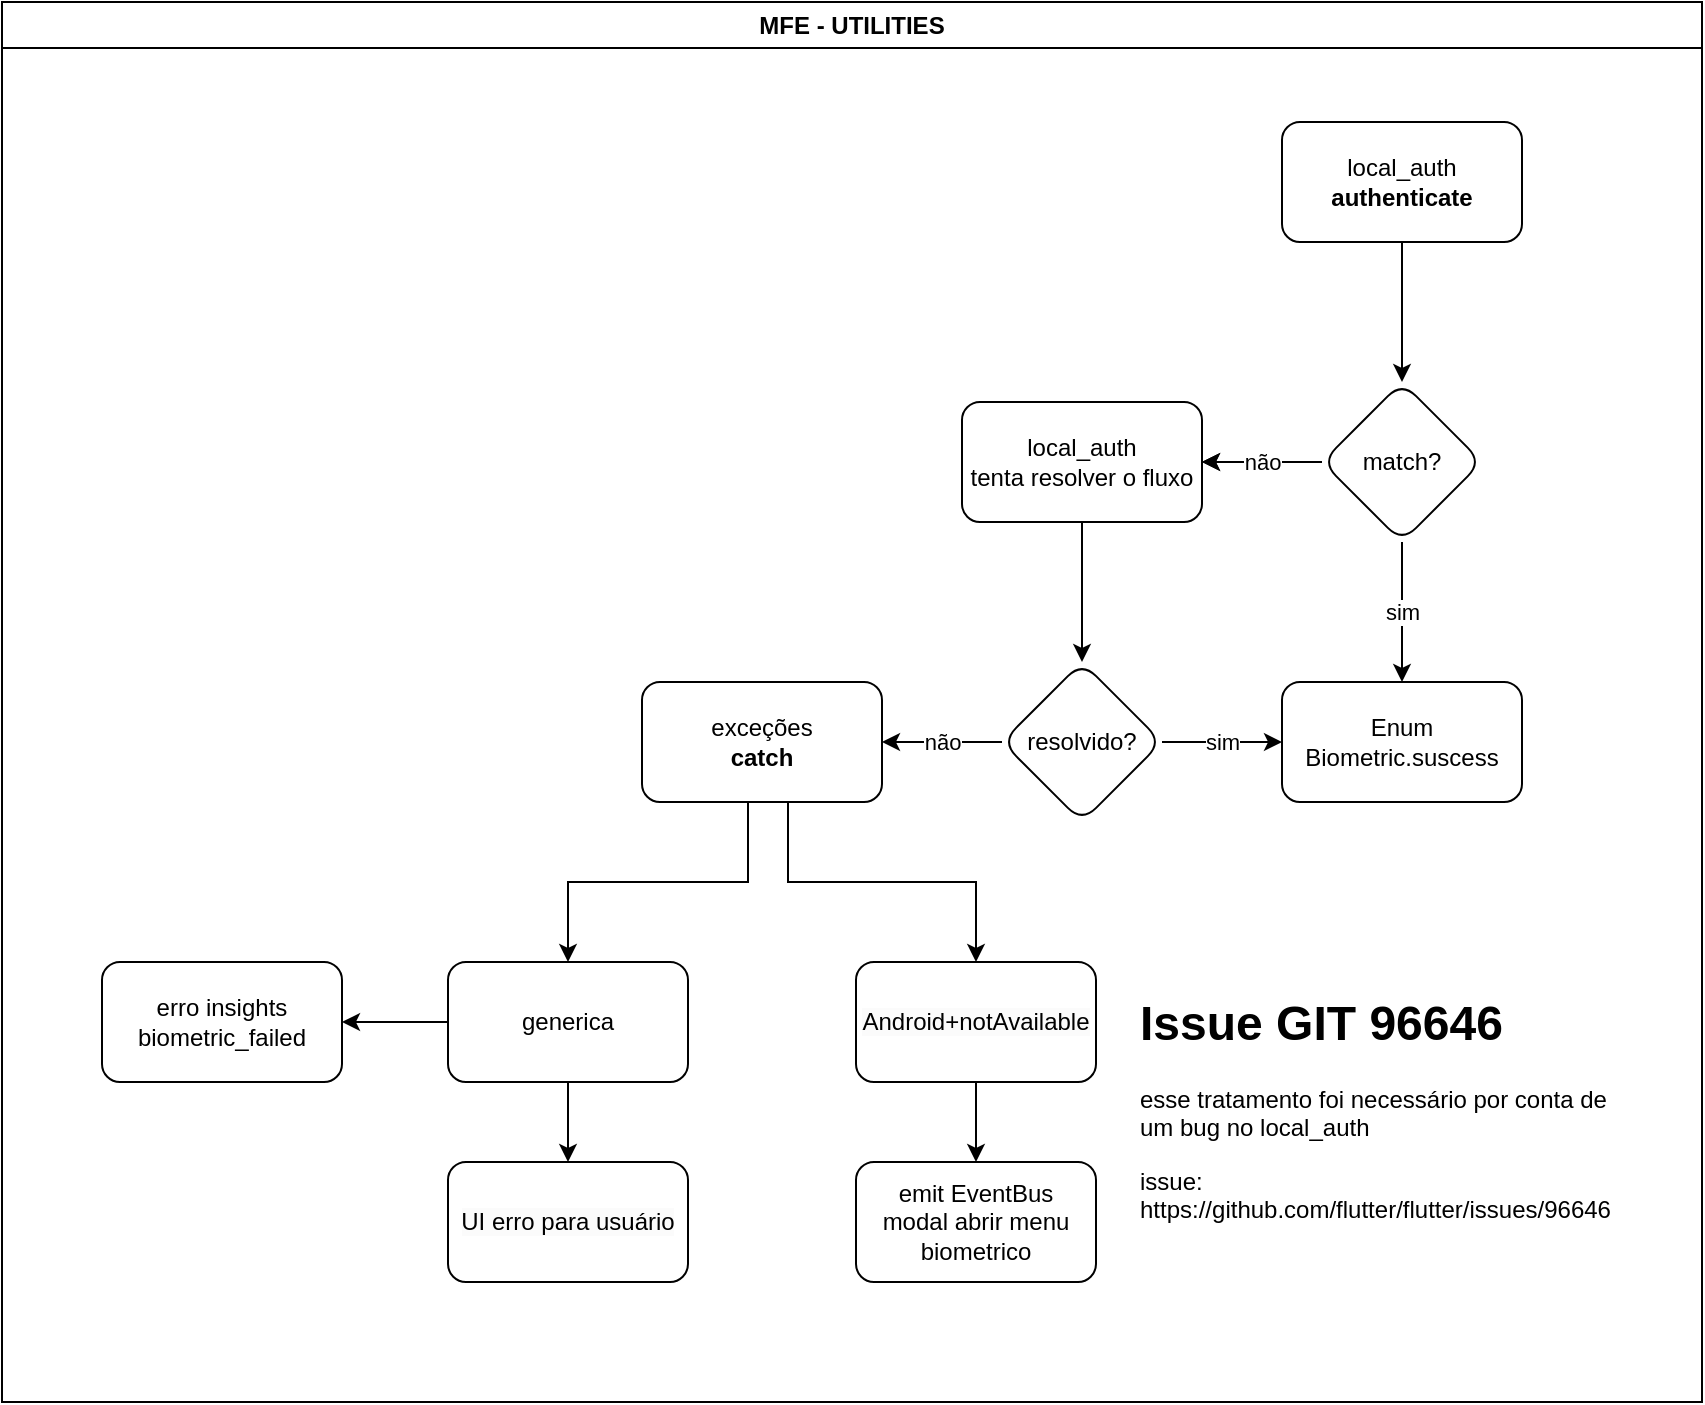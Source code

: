 <mxfile version="24.2.2" type="github">
  <diagram name="Page-1" id="7aqCi2-gou_1MsXE5nKl">
    <mxGraphModel dx="3187" dy="1540" grid="1" gridSize="10" guides="1" tooltips="1" connect="1" arrows="1" fold="1" page="1" pageScale="1" pageWidth="827" pageHeight="1169" math="0" shadow="0">
      <root>
        <mxCell id="0" />
        <mxCell id="1" parent="0" />
        <mxCell id="aK0WpfesQRl-djgzvzo7-55" value="" style="edgeStyle=orthogonalEdgeStyle;rounded=0;orthogonalLoop=1;jettySize=auto;html=1;" parent="1" source="aK0WpfesQRl-djgzvzo7-52" target="aK0WpfesQRl-djgzvzo7-54" edge="1">
          <mxGeometry relative="1" as="geometry" />
        </mxCell>
        <mxCell id="aK0WpfesQRl-djgzvzo7-52" value="local_auth&lt;div&gt;&lt;b&gt;authenticate&lt;/b&gt;&lt;/div&gt;" style="rounded=1;whiteSpace=wrap;html=1;" parent="1" vertex="1">
          <mxGeometry x="650" y="200" width="120" height="60" as="geometry" />
        </mxCell>
        <mxCell id="aK0WpfesQRl-djgzvzo7-59" value="" style="edgeStyle=orthogonalEdgeStyle;rounded=0;orthogonalLoop=1;jettySize=auto;html=1;" parent="1" source="aK0WpfesQRl-djgzvzo7-54" target="aK0WpfesQRl-djgzvzo7-58" edge="1">
          <mxGeometry relative="1" as="geometry" />
        </mxCell>
        <mxCell id="aK0WpfesQRl-djgzvzo7-66" value="não" style="edgeStyle=orthogonalEdgeStyle;rounded=0;orthogonalLoop=1;jettySize=auto;html=1;" parent="1" source="aK0WpfesQRl-djgzvzo7-54" target="aK0WpfesQRl-djgzvzo7-58" edge="1">
          <mxGeometry relative="1" as="geometry" />
        </mxCell>
        <mxCell id="aK0WpfesQRl-djgzvzo7-54" value="match?" style="rhombus;whiteSpace=wrap;html=1;rounded=1;" parent="1" vertex="1">
          <mxGeometry x="670" y="330" width="80" height="80" as="geometry" />
        </mxCell>
        <mxCell id="aK0WpfesQRl-djgzvzo7-56" value="Enum&lt;div&gt;Biometric.suscess&lt;/div&gt;" style="whiteSpace=wrap;html=1;rounded=1;" parent="1" vertex="1">
          <mxGeometry x="650" y="480" width="120" height="60" as="geometry" />
        </mxCell>
        <mxCell id="aK0WpfesQRl-djgzvzo7-61" value="" style="edgeStyle=orthogonalEdgeStyle;rounded=0;orthogonalLoop=1;jettySize=auto;html=1;" parent="1" source="aK0WpfesQRl-djgzvzo7-58" target="aK0WpfesQRl-djgzvzo7-60" edge="1">
          <mxGeometry relative="1" as="geometry" />
        </mxCell>
        <mxCell id="aK0WpfesQRl-djgzvzo7-58" value="local_auth&lt;div&gt;tenta resolver o fluxo&lt;/div&gt;" style="whiteSpace=wrap;html=1;rounded=1;" parent="1" vertex="1">
          <mxGeometry x="490" y="340" width="120" height="60" as="geometry" />
        </mxCell>
        <mxCell id="aK0WpfesQRl-djgzvzo7-63" value="sim" style="edgeStyle=orthogonalEdgeStyle;rounded=0;orthogonalLoop=1;jettySize=auto;html=1;entryX=0;entryY=0.5;entryDx=0;entryDy=0;" parent="1" source="aK0WpfesQRl-djgzvzo7-60" target="aK0WpfesQRl-djgzvzo7-56" edge="1">
          <mxGeometry relative="1" as="geometry" />
        </mxCell>
        <mxCell id="aK0WpfesQRl-djgzvzo7-65" value="não" style="edgeStyle=orthogonalEdgeStyle;rounded=0;orthogonalLoop=1;jettySize=auto;html=1;" parent="1" source="aK0WpfesQRl-djgzvzo7-60" target="aK0WpfesQRl-djgzvzo7-64" edge="1">
          <mxGeometry relative="1" as="geometry" />
        </mxCell>
        <mxCell id="aK0WpfesQRl-djgzvzo7-60" value="resolvido?" style="rhombus;whiteSpace=wrap;html=1;rounded=1;" parent="1" vertex="1">
          <mxGeometry x="510" y="470" width="80" height="80" as="geometry" />
        </mxCell>
        <mxCell id="aK0WpfesQRl-djgzvzo7-57" value="sim" style="edgeStyle=orthogonalEdgeStyle;rounded=0;orthogonalLoop=1;jettySize=auto;html=1;" parent="1" source="aK0WpfesQRl-djgzvzo7-54" target="aK0WpfesQRl-djgzvzo7-56" edge="1">
          <mxGeometry relative="1" as="geometry" />
        </mxCell>
        <mxCell id="aK0WpfesQRl-djgzvzo7-75" value="" style="edgeStyle=orthogonalEdgeStyle;rounded=0;orthogonalLoop=1;jettySize=auto;html=1;" parent="1" source="aK0WpfesQRl-djgzvzo7-64" target="aK0WpfesQRl-djgzvzo7-74" edge="1">
          <mxGeometry relative="1" as="geometry">
            <Array as="points">
              <mxPoint x="403" y="580" />
              <mxPoint x="497" y="580" />
            </Array>
          </mxGeometry>
        </mxCell>
        <mxCell id="aK0WpfesQRl-djgzvzo7-77" value="" style="edgeStyle=orthogonalEdgeStyle;rounded=0;orthogonalLoop=1;jettySize=auto;html=1;" parent="1" source="aK0WpfesQRl-djgzvzo7-64" target="aK0WpfesQRl-djgzvzo7-76" edge="1">
          <mxGeometry relative="1" as="geometry">
            <Array as="points">
              <mxPoint x="383" y="580" />
              <mxPoint x="293" y="580" />
            </Array>
          </mxGeometry>
        </mxCell>
        <mxCell id="aK0WpfesQRl-djgzvzo7-64" value="exceções&lt;div&gt;&lt;b&gt;catch&lt;/b&gt;&lt;/div&gt;" style="whiteSpace=wrap;html=1;rounded=1;" parent="1" vertex="1">
          <mxGeometry x="330" y="480" width="120" height="60" as="geometry" />
        </mxCell>
        <mxCell id="uFCmPriLI4l2OT3lbVlF-4" value="" style="edgeStyle=orthogonalEdgeStyle;rounded=0;orthogonalLoop=1;jettySize=auto;html=1;" edge="1" parent="1" source="aK0WpfesQRl-djgzvzo7-74" target="uFCmPriLI4l2OT3lbVlF-3">
          <mxGeometry relative="1" as="geometry" />
        </mxCell>
        <mxCell id="aK0WpfesQRl-djgzvzo7-74" value="&lt;span style=&quot;caret-color: rgb(0, 0, 0); color: rgb(0, 0, 0); font-family: Helvetica; font-size: 12px; font-style: normal; font-variant-caps: normal; font-weight: 400; letter-spacing: normal; orphans: auto; text-align: center; text-indent: 0px; text-transform: none; white-space: normal; widows: auto; word-spacing: 0px; -webkit-text-stroke-width: 0px; background-color: rgb(251, 251, 251); text-decoration: none; display: inline !important; float: none;&quot;&gt;Android+notAvailable&lt;/span&gt;" style="whiteSpace=wrap;html=1;rounded=1;" parent="1" vertex="1">
          <mxGeometry x="437" y="620" width="120" height="60" as="geometry" />
        </mxCell>
        <mxCell id="aK0WpfesQRl-djgzvzo7-79" value="" style="edgeStyle=orthogonalEdgeStyle;rounded=0;orthogonalLoop=1;jettySize=auto;html=1;" parent="1" source="aK0WpfesQRl-djgzvzo7-76" target="aK0WpfesQRl-djgzvzo7-78" edge="1">
          <mxGeometry relative="1" as="geometry" />
        </mxCell>
        <mxCell id="uFCmPriLI4l2OT3lbVlF-2" value="" style="edgeStyle=orthogonalEdgeStyle;rounded=0;orthogonalLoop=1;jettySize=auto;html=1;" edge="1" parent="1" source="aK0WpfesQRl-djgzvzo7-76" target="uFCmPriLI4l2OT3lbVlF-1">
          <mxGeometry relative="1" as="geometry" />
        </mxCell>
        <mxCell id="aK0WpfesQRl-djgzvzo7-76" value="generica" style="whiteSpace=wrap;html=1;rounded=1;" parent="1" vertex="1">
          <mxGeometry x="233" y="620" width="120" height="60" as="geometry" />
        </mxCell>
        <mxCell id="aK0WpfesQRl-djgzvzo7-78" value="&lt;span style=&quot;caret-color: rgb(0, 0, 0); color: rgb(0, 0, 0); font-family: Helvetica; font-size: 12px; font-style: normal; font-variant-caps: normal; font-weight: 400; letter-spacing: normal; orphans: auto; text-align: center; text-indent: 0px; text-transform: none; white-space: normal; widows: auto; word-spacing: 0px; -webkit-text-stroke-width: 0px; background-color: rgb(251, 251, 251); text-decoration: none; display: inline !important; float: none;&quot;&gt;UI erro para usuário&lt;/span&gt;" style="whiteSpace=wrap;html=1;rounded=1;" parent="1" vertex="1">
          <mxGeometry x="233" y="720" width="120" height="60" as="geometry" />
        </mxCell>
        <mxCell id="uFCmPriLI4l2OT3lbVlF-1" value="erro insights&lt;div&gt;biometric_failed&lt;/div&gt;" style="whiteSpace=wrap;html=1;rounded=1;" vertex="1" parent="1">
          <mxGeometry x="60" y="620" width="120" height="60" as="geometry" />
        </mxCell>
        <mxCell id="uFCmPriLI4l2OT3lbVlF-3" value="emit EventBus&lt;div&gt;modal abrir menu biometrico&lt;/div&gt;" style="whiteSpace=wrap;html=1;rounded=1;" vertex="1" parent="1">
          <mxGeometry x="437" y="720" width="120" height="60" as="geometry" />
        </mxCell>
        <mxCell id="uFCmPriLI4l2OT3lbVlF-6" value="&lt;h1 style=&quot;margin-top: 0px;&quot;&gt;Issue GIT 96646&lt;/h1&gt;&lt;p&gt;esse tratamento foi necessário por conta de um bug no local_auth&lt;/p&gt;&lt;p&gt;issue: https://github.com/flutter/flutter/issues/96646&lt;/p&gt;" style="text;html=1;whiteSpace=wrap;overflow=hidden;rounded=0;" vertex="1" parent="1">
          <mxGeometry x="577" y="630" width="250" height="130" as="geometry" />
        </mxCell>
        <mxCell id="uFCmPriLI4l2OT3lbVlF-7" value="MFE - UTILITIES" style="swimlane;whiteSpace=wrap;html=1;" vertex="1" parent="1">
          <mxGeometry x="10" y="140" width="850" height="700" as="geometry" />
        </mxCell>
      </root>
    </mxGraphModel>
  </diagram>
</mxfile>

